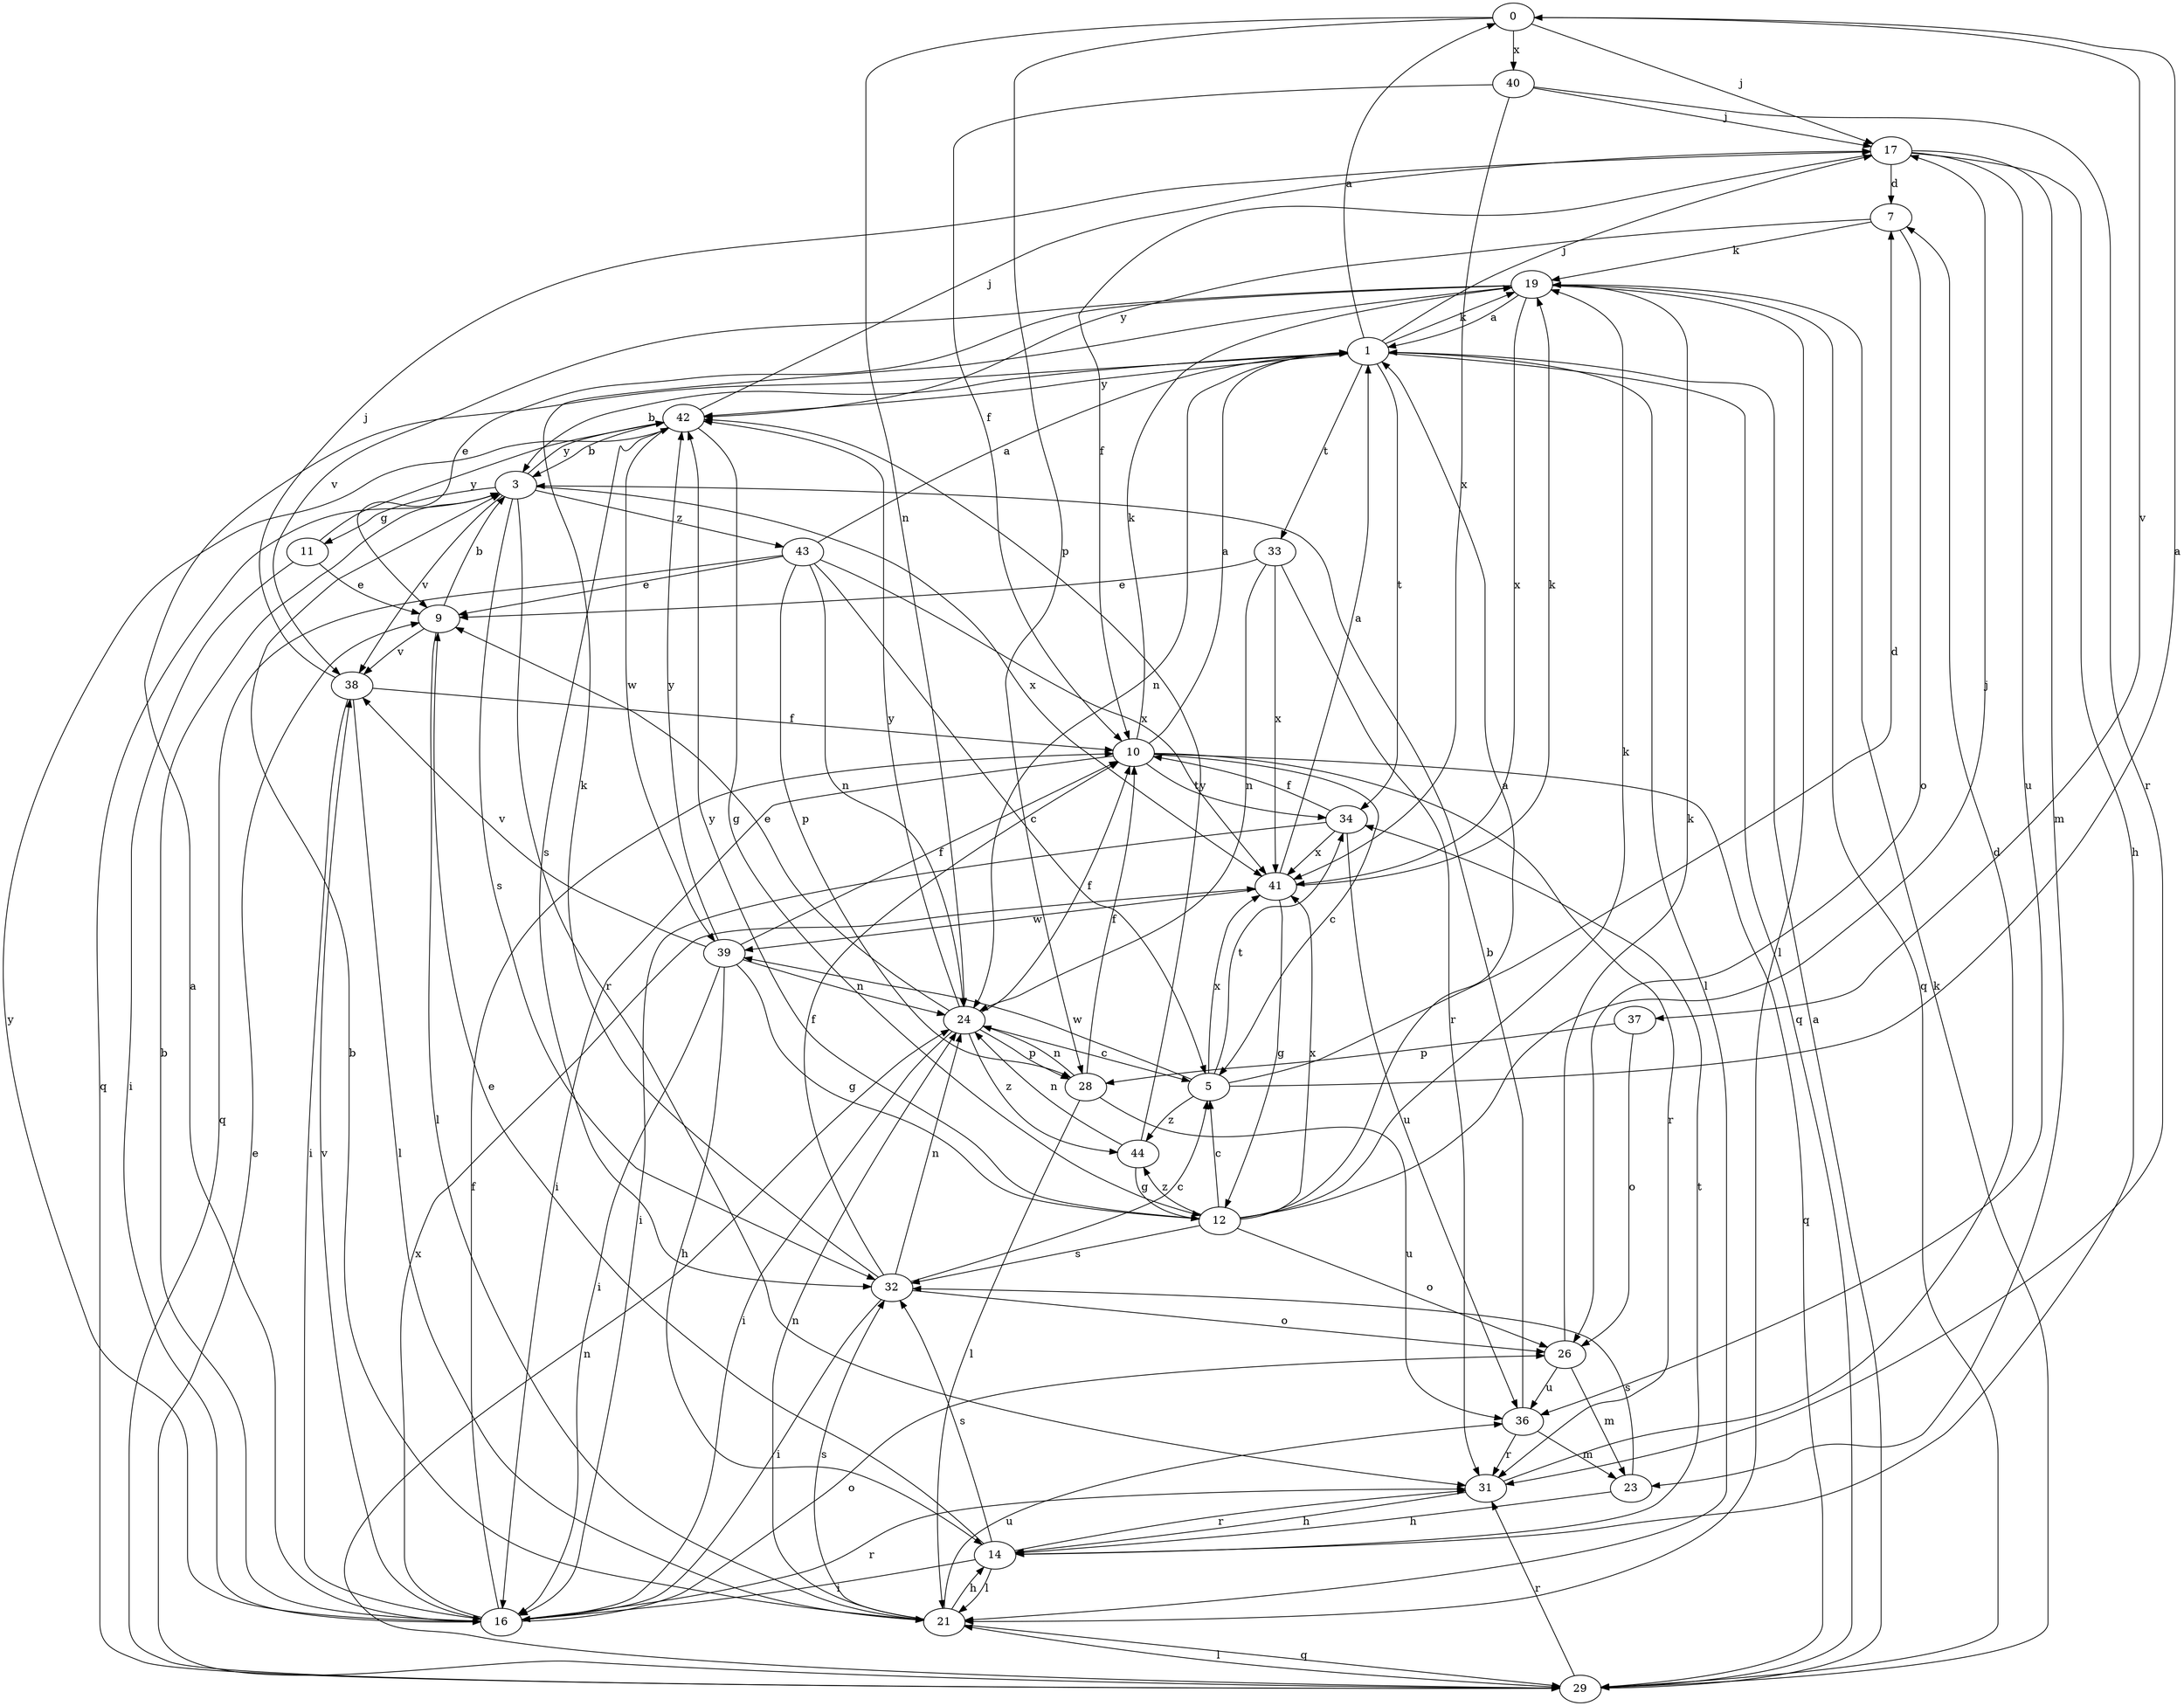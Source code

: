 strict digraph  {
0;
1;
3;
5;
7;
9;
10;
11;
12;
14;
16;
17;
19;
21;
23;
24;
26;
28;
29;
31;
32;
33;
34;
36;
37;
38;
39;
40;
41;
42;
43;
44;
0 -> 17  [label=j];
0 -> 24  [label=n];
0 -> 28  [label=p];
0 -> 37  [label=v];
0 -> 40  [label=x];
1 -> 0  [label=a];
1 -> 3  [label=b];
1 -> 17  [label=j];
1 -> 19  [label=k];
1 -> 21  [label=l];
1 -> 24  [label=n];
1 -> 29  [label=q];
1 -> 33  [label=t];
1 -> 34  [label=t];
1 -> 42  [label=y];
3 -> 11  [label=g];
3 -> 29  [label=q];
3 -> 31  [label=r];
3 -> 32  [label=s];
3 -> 38  [label=v];
3 -> 41  [label=x];
3 -> 42  [label=y];
3 -> 43  [label=z];
5 -> 0  [label=a];
5 -> 7  [label=d];
5 -> 34  [label=t];
5 -> 39  [label=w];
5 -> 41  [label=x];
5 -> 44  [label=z];
7 -> 19  [label=k];
7 -> 26  [label=o];
7 -> 42  [label=y];
9 -> 3  [label=b];
9 -> 21  [label=l];
9 -> 38  [label=v];
10 -> 1  [label=a];
10 -> 5  [label=c];
10 -> 16  [label=i];
10 -> 19  [label=k];
10 -> 29  [label=q];
10 -> 31  [label=r];
10 -> 34  [label=t];
11 -> 9  [label=e];
11 -> 16  [label=i];
11 -> 42  [label=y];
12 -> 1  [label=a];
12 -> 5  [label=c];
12 -> 17  [label=j];
12 -> 19  [label=k];
12 -> 26  [label=o];
12 -> 32  [label=s];
12 -> 41  [label=x];
12 -> 42  [label=y];
12 -> 44  [label=z];
14 -> 9  [label=e];
14 -> 16  [label=i];
14 -> 21  [label=l];
14 -> 31  [label=r];
14 -> 32  [label=s];
14 -> 34  [label=t];
16 -> 1  [label=a];
16 -> 3  [label=b];
16 -> 10  [label=f];
16 -> 26  [label=o];
16 -> 31  [label=r];
16 -> 38  [label=v];
16 -> 41  [label=x];
16 -> 42  [label=y];
17 -> 7  [label=d];
17 -> 10  [label=f];
17 -> 14  [label=h];
17 -> 23  [label=m];
17 -> 36  [label=u];
19 -> 1  [label=a];
19 -> 9  [label=e];
19 -> 21  [label=l];
19 -> 29  [label=q];
19 -> 38  [label=v];
19 -> 41  [label=x];
21 -> 3  [label=b];
21 -> 14  [label=h];
21 -> 24  [label=n];
21 -> 29  [label=q];
21 -> 32  [label=s];
21 -> 36  [label=u];
23 -> 14  [label=h];
23 -> 32  [label=s];
24 -> 5  [label=c];
24 -> 9  [label=e];
24 -> 10  [label=f];
24 -> 16  [label=i];
24 -> 28  [label=p];
24 -> 42  [label=y];
24 -> 44  [label=z];
26 -> 19  [label=k];
26 -> 23  [label=m];
26 -> 36  [label=u];
28 -> 10  [label=f];
28 -> 21  [label=l];
28 -> 24  [label=n];
28 -> 36  [label=u];
29 -> 1  [label=a];
29 -> 9  [label=e];
29 -> 19  [label=k];
29 -> 21  [label=l];
29 -> 24  [label=n];
29 -> 31  [label=r];
31 -> 7  [label=d];
31 -> 14  [label=h];
32 -> 5  [label=c];
32 -> 10  [label=f];
32 -> 16  [label=i];
32 -> 19  [label=k];
32 -> 24  [label=n];
32 -> 26  [label=o];
33 -> 9  [label=e];
33 -> 24  [label=n];
33 -> 31  [label=r];
33 -> 41  [label=x];
34 -> 10  [label=f];
34 -> 16  [label=i];
34 -> 36  [label=u];
34 -> 41  [label=x];
36 -> 3  [label=b];
36 -> 23  [label=m];
36 -> 31  [label=r];
37 -> 26  [label=o];
37 -> 28  [label=p];
38 -> 10  [label=f];
38 -> 16  [label=i];
38 -> 17  [label=j];
38 -> 21  [label=l];
39 -> 10  [label=f];
39 -> 12  [label=g];
39 -> 14  [label=h];
39 -> 16  [label=i];
39 -> 24  [label=n];
39 -> 38  [label=v];
39 -> 42  [label=y];
40 -> 10  [label=f];
40 -> 17  [label=j];
40 -> 31  [label=r];
40 -> 41  [label=x];
41 -> 1  [label=a];
41 -> 12  [label=g];
41 -> 19  [label=k];
41 -> 39  [label=w];
42 -> 3  [label=b];
42 -> 12  [label=g];
42 -> 17  [label=j];
42 -> 32  [label=s];
42 -> 39  [label=w];
43 -> 1  [label=a];
43 -> 5  [label=c];
43 -> 9  [label=e];
43 -> 24  [label=n];
43 -> 28  [label=p];
43 -> 29  [label=q];
43 -> 41  [label=x];
44 -> 12  [label=g];
44 -> 24  [label=n];
44 -> 42  [label=y];
}
